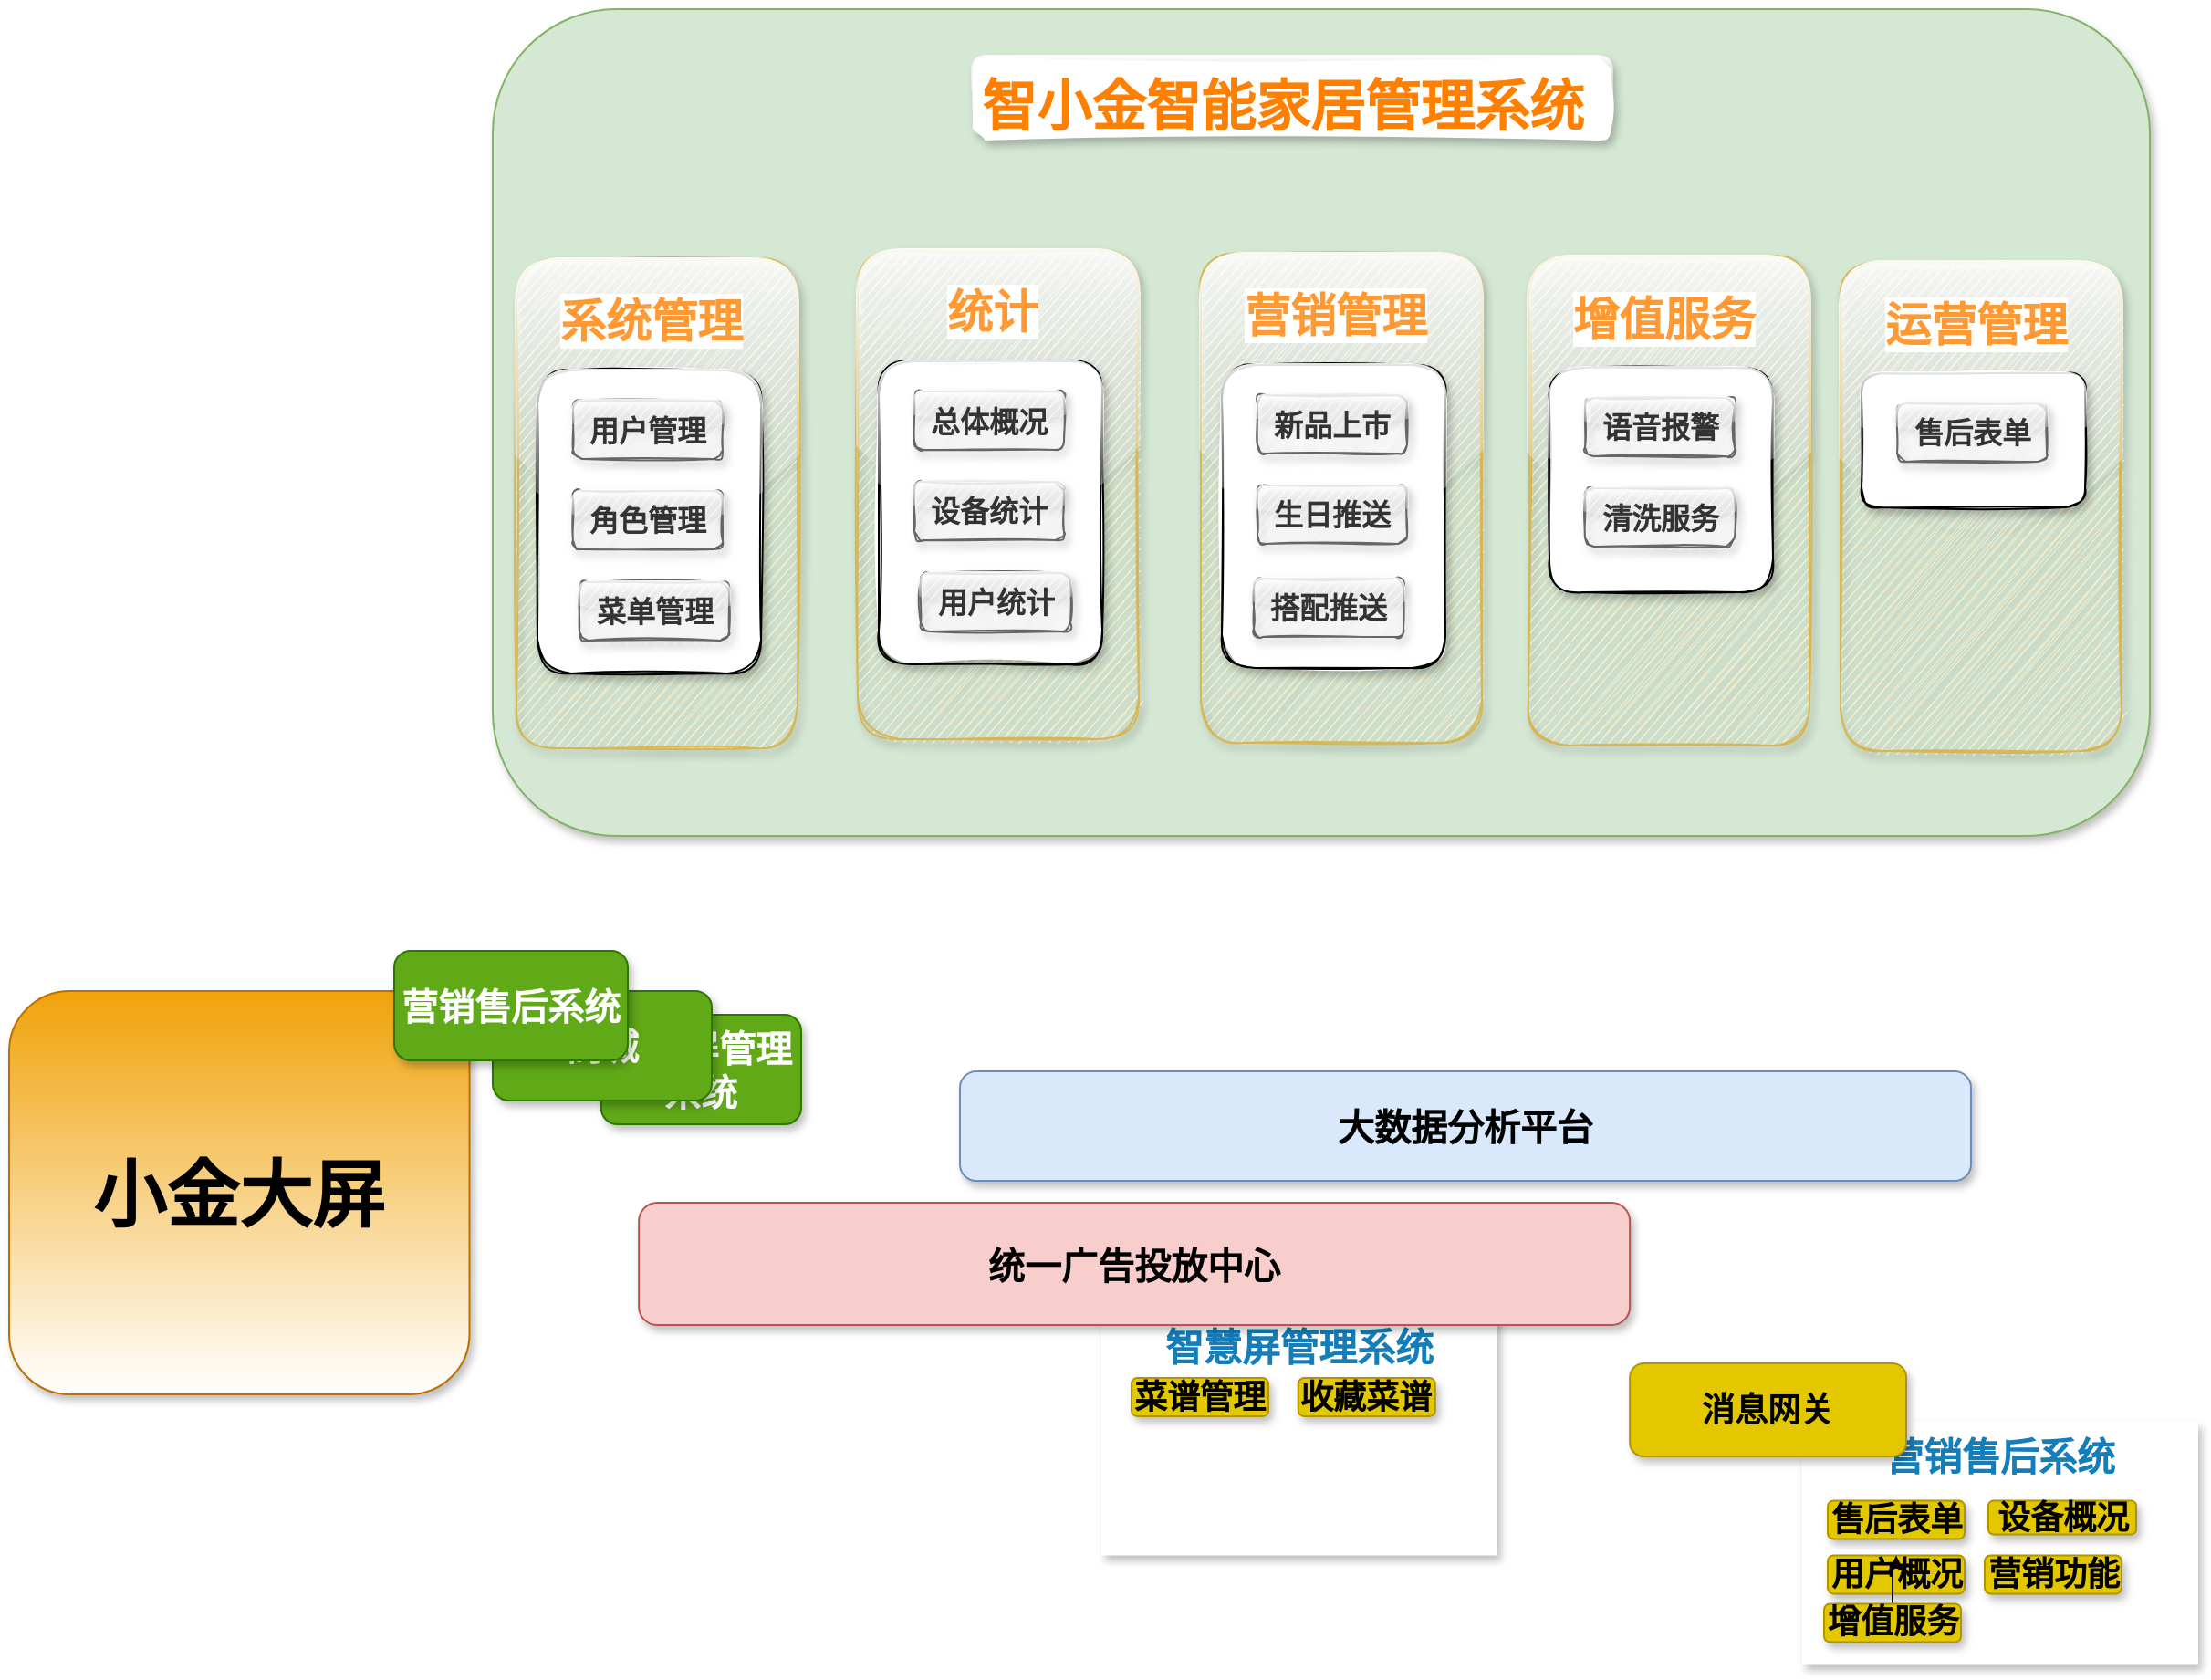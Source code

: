 <mxfile version="16.5.6" type="github">
  <diagram id="Ht1M8jgEwFfnCIfOTk4-" name="Page-1">
    <mxGraphModel dx="2551" dy="-55" grid="0" gridSize="10" guides="1" tooltips="1" connect="0" arrows="1" fold="1" page="1" pageScale="1" pageWidth="1169" pageHeight="827" math="0" shadow="0">
      <root>
        <mxCell id="0" />
        <mxCell id="1" parent="0" />
        <mxCell id="StkEX8WNFYKrYod38pFv-10" value="" style="rounded=1;whiteSpace=wrap;html=1;fillColor=#d5e8d4;strokeColor=#82b366;glass=0;shadow=1;" parent="1" vertex="1">
          <mxGeometry x="189" y="1099" width="908" height="453" as="geometry" />
        </mxCell>
        <mxCell id="StkEX8WNFYKrYod38pFv-2" value="智慧屏管理系统" style="rounded=1;whiteSpace=wrap;html=1;fontSize=20;fontStyle=1;labelBackgroundColor=none;labelBorderColor=none;shadow=1;glass=0;sketch=0;fillColor=#60a917;fontColor=#ffffff;strokeColor=#2D7600;" parent="1" vertex="1">
          <mxGeometry x="248.35" y="1650" width="109.65" height="60" as="geometry" />
        </mxCell>
        <mxCell id="StkEX8WNFYKrYod38pFv-3" value="商城" style="rounded=1;whiteSpace=wrap;html=1;fontSize=20;fontStyle=1;labelBackgroundColor=none;labelBorderColor=none;shadow=1;glass=0;sketch=0;fillColor=#60a917;fontColor=#ffffff;strokeColor=#2D7600;" parent="1" vertex="1">
          <mxGeometry x="189.0" y="1637" width="120" height="60" as="geometry" />
        </mxCell>
        <mxCell id="StkEX8WNFYKrYod38pFv-4" value="大数据分析平台" style="rounded=1;whiteSpace=wrap;html=1;fontSize=20;fontStyle=1;labelBackgroundColor=none;labelBorderColor=none;shadow=1;glass=0;sketch=0;fillColor=#dae8fc;strokeColor=#6c8ebf;" parent="1" vertex="1">
          <mxGeometry x="445" y="1681" width="554" height="60" as="geometry" />
        </mxCell>
        <mxCell id="StkEX8WNFYKrYod38pFv-5" value="小金大屏" style="rounded=1;whiteSpace=wrap;html=1;fontSize=40;fontStyle=1;labelBackgroundColor=none;labelBorderColor=none;shadow=1;glass=0;sketch=0;fillColor=#f0a30a;strokeColor=#BD7000;fontColor=#000000;gradientColor=#ffffff;" parent="1" vertex="1">
          <mxGeometry x="-76" y="1637" width="252.25" height="221" as="geometry" />
        </mxCell>
        <mxCell id="StkEX8WNFYKrYod38pFv-9" value="&lt;h1 style=&quot;font-size: 30px&quot;&gt;智小金智能家居管理系统&lt;/h1&gt;" style="text;html=1;strokeColor=none;fillColor=default;spacing=5;spacingTop=-20;whiteSpace=wrap;overflow=hidden;rounded=1;fontSize=30;labelBorderColor=none;labelBackgroundColor=none;fontStyle=0;shadow=1;glass=1;sketch=1;fontColor=#FF8000;" parent="1" vertex="1">
          <mxGeometry x="452" y="1125" width="350" height="46" as="geometry" />
        </mxCell>
        <mxCell id="StkEX8WNFYKrYod38pFv-11" value="营销售后系统" style="dashed=1;verticalAlign=top;fontStyle=1;fontColor=#147EBA;fontSize=21;strokeColor=none;shadow=1;" parent="1" vertex="1">
          <mxGeometry x="906.5" y="1873" width="217" height="133.25" as="geometry" />
        </mxCell>
        <mxCell id="StkEX8WNFYKrYod38pFv-12" value="售后表单" style="rounded=1;whiteSpace=wrap;html=1;fontSize=18;fontStyle=1;fillColor=#e3c800;strokeColor=#B09500;fontColor=#000000;shadow=1;" parent="1" vertex="1">
          <mxGeometry x="920.5" y="1916.25" width="75" height="21" as="geometry" />
        </mxCell>
        <mxCell id="StkEX8WNFYKrYod38pFv-13" value="设备概况" style="rounded=1;whiteSpace=wrap;html=1;fontSize=18;fontStyle=1;fillColor=#e3c800;strokeColor=#B09500;fontColor=#000000;shadow=1;" parent="1" vertex="1">
          <mxGeometry x="1008.5" y="1916.25" width="81" height="18.5" as="geometry" />
        </mxCell>
        <mxCell id="StkEX8WNFYKrYod38pFv-14" value="消息网关" style="rounded=1;whiteSpace=wrap;html=1;fontSize=18;fontStyle=1;fillColor=#e3c800;strokeColor=#B09500;fontColor=#000000;shadow=1;" parent="1" vertex="1">
          <mxGeometry x="812.08" y="1841" width="151.42" height="51" as="geometry" />
        </mxCell>
        <mxCell id="StkEX8WNFYKrYod38pFv-16" value="用户概况" style="rounded=1;whiteSpace=wrap;html=1;fontSize=18;fontStyle=1;fillColor=#e3c800;strokeColor=#B09500;fontColor=#000000;shadow=1;" parent="1" vertex="1">
          <mxGeometry x="920.5" y="1946.25" width="75" height="21" as="geometry" />
        </mxCell>
        <mxCell id="StkEX8WNFYKrYod38pFv-17" value="营销功能" style="rounded=1;whiteSpace=wrap;html=1;fontSize=18;fontStyle=1;fillColor=#e3c800;strokeColor=#B09500;fontColor=#000000;shadow=1;" parent="1" vertex="1">
          <mxGeometry x="1006.5" y="1946.25" width="75" height="21" as="geometry" />
        </mxCell>
        <mxCell id="StkEX8WNFYKrYod38pFv-19" style="edgeStyle=orthogonalEdgeStyle;rounded=0;orthogonalLoop=1;jettySize=auto;html=1;" parent="1" source="StkEX8WNFYKrYod38pFv-18" target="StkEX8WNFYKrYod38pFv-16" edge="1">
          <mxGeometry relative="1" as="geometry" />
        </mxCell>
        <mxCell id="StkEX8WNFYKrYod38pFv-18" value="增值服务" style="rounded=1;whiteSpace=wrap;html=1;fontSize=18;fontStyle=1;fillColor=#e3c800;strokeColor=#B09500;fontColor=#000000;shadow=1;" parent="1" vertex="1">
          <mxGeometry x="918.5" y="1972.75" width="75" height="21" as="geometry" />
        </mxCell>
        <mxCell id="StkEX8WNFYKrYod38pFv-26" value="智慧屏管理系统" style="dashed=1;verticalAlign=top;fontStyle=1;fontColor=#147EBA;fontSize=21;strokeColor=none;shadow=1;" parent="1" vertex="1">
          <mxGeometry x="522.5" y="1813" width="217" height="133.25" as="geometry" />
        </mxCell>
        <mxCell id="StkEX8WNFYKrYod38pFv-25" value="菜谱管理" style="rounded=1;whiteSpace=wrap;html=1;fontSize=18;fontStyle=1;fillColor=#e3c800;strokeColor=#B09500;fontColor=#000000;shadow=1;" parent="1" vertex="1">
          <mxGeometry x="539" y="1849" width="75" height="21" as="geometry" />
        </mxCell>
        <mxCell id="StkEX8WNFYKrYod38pFv-24" value="收藏菜谱" style="rounded=1;whiteSpace=wrap;html=1;fontSize=18;fontStyle=1;fillColor=#e3c800;strokeColor=#B09500;fontColor=#000000;shadow=1;" parent="1" vertex="1">
          <mxGeometry x="630.38" y="1849" width="75" height="21" as="geometry" />
        </mxCell>
        <mxCell id="StkEX8WNFYKrYod38pFv-28" value="统一广告投放中心" style="rounded=1;whiteSpace=wrap;html=1;fontSize=20;fontStyle=1;labelBackgroundColor=none;labelBorderColor=none;shadow=1;glass=0;sketch=0;fillColor=#f8cecc;strokeColor=#b85450;" parent="1" vertex="1">
          <mxGeometry x="269.08" y="1753" width="543" height="67" as="geometry" />
        </mxCell>
        <mxCell id="StkEX8WNFYKrYod38pFv-29" value="营销售后系统" style="rounded=1;whiteSpace=wrap;html=1;fontSize=20;fontStyle=1;labelBackgroundColor=none;labelBorderColor=none;shadow=1;glass=0;sketch=0;fillColor=#60a917;fontColor=#ffffff;strokeColor=#2D7600;" parent="1" vertex="1">
          <mxGeometry x="135.0" y="1615" width="128" height="60" as="geometry" />
        </mxCell>
        <mxCell id="MBSTme_2oMOcWK-TbNuE-2" value="" style="rounded=1;whiteSpace=wrap;html=1;fontSize=20;fillColor=#fff2cc;strokeColor=#d6b656;shadow=1;glass=1;sketch=1;" vertex="1" parent="1">
          <mxGeometry x="202" y="1236" width="154" height="268" as="geometry" />
        </mxCell>
        <mxCell id="MBSTme_2oMOcWK-TbNuE-5" value="" style="rounded=1;whiteSpace=wrap;html=1;fontSize=20;sketch=1;shadow=1;glass=1;" vertex="1" parent="1">
          <mxGeometry x="213.5" y="1297" width="122.5" height="166" as="geometry" />
        </mxCell>
        <mxCell id="MBSTme_2oMOcWK-TbNuE-1" value="用户管理" style="rounded=1;whiteSpace=wrap;html=1;fontSize=16;fontStyle=1;fillColor=#f5f5f5;strokeColor=#666666;fontColor=#333333;shadow=1;glass=1;sketch=1;" vertex="1" parent="1">
          <mxGeometry x="233" y="1313.5" width="82" height="32" as="geometry" />
        </mxCell>
        <mxCell id="MBSTme_2oMOcWK-TbNuE-4" value="系统管理" style="text;html=1;strokeColor=none;fillColor=none;align=center;verticalAlign=middle;whiteSpace=wrap;rounded=1;fontSize=25;fontStyle=1;labelBackgroundColor=default;labelBorderColor=none;glass=1;shadow=1;sketch=1;fontColor=#FF9933;" vertex="1" parent="1">
          <mxGeometry x="216" y="1254" width="120" height="30" as="geometry" />
        </mxCell>
        <mxCell id="MBSTme_2oMOcWK-TbNuE-6" value="角色管理" style="rounded=1;whiteSpace=wrap;html=1;fontSize=16;fontStyle=1;fillColor=#f5f5f5;strokeColor=#666666;fontColor=#333333;glass=1;shadow=1;sketch=1;" vertex="1" parent="1">
          <mxGeometry x="233" y="1363" width="82" height="32" as="geometry" />
        </mxCell>
        <mxCell id="MBSTme_2oMOcWK-TbNuE-7" value="菜单管理" style="rounded=1;whiteSpace=wrap;html=1;fontSize=16;fontStyle=1;fillColor=#f5f5f5;strokeColor=#666666;fontColor=#333333;glass=1;shadow=1;sketch=1;" vertex="1" parent="1">
          <mxGeometry x="236.5" y="1413" width="82" height="32" as="geometry" />
        </mxCell>
        <mxCell id="MBSTme_2oMOcWK-TbNuE-9" value="" style="rounded=1;whiteSpace=wrap;html=1;fontSize=20;fillColor=#fff2cc;strokeColor=#d6b656;shadow=1;glass=1;sketch=1;" vertex="1" parent="1">
          <mxGeometry x="389" y="1231" width="154" height="268" as="geometry" />
        </mxCell>
        <mxCell id="MBSTme_2oMOcWK-TbNuE-10" value="" style="rounded=1;whiteSpace=wrap;html=1;fontSize=20;sketch=1;shadow=1;glass=1;" vertex="1" parent="1">
          <mxGeometry x="400.5" y="1292" width="122.5" height="166" as="geometry" />
        </mxCell>
        <mxCell id="MBSTme_2oMOcWK-TbNuE-11" value="总体概况" style="rounded=1;whiteSpace=wrap;html=1;fontSize=16;fontStyle=1;fillColor=#f5f5f5;strokeColor=#666666;fontColor=#333333;shadow=1;glass=1;sketch=1;" vertex="1" parent="1">
          <mxGeometry x="420" y="1308.5" width="82" height="32" as="geometry" />
        </mxCell>
        <mxCell id="MBSTme_2oMOcWK-TbNuE-12" value="统计" style="text;html=1;strokeColor=none;fillColor=none;align=center;verticalAlign=middle;whiteSpace=wrap;rounded=1;fontSize=25;fontStyle=1;labelBackgroundColor=default;labelBorderColor=none;glass=1;shadow=1;sketch=1;fontColor=#FF9933;" vertex="1" parent="1">
          <mxGeometry x="403" y="1249" width="120" height="30" as="geometry" />
        </mxCell>
        <mxCell id="MBSTme_2oMOcWK-TbNuE-13" value="设备统计" style="rounded=1;whiteSpace=wrap;html=1;fontSize=16;fontStyle=1;fillColor=#f5f5f5;strokeColor=#666666;fontColor=#333333;glass=1;shadow=1;sketch=1;" vertex="1" parent="1">
          <mxGeometry x="420" y="1358" width="82" height="32" as="geometry" />
        </mxCell>
        <mxCell id="MBSTme_2oMOcWK-TbNuE-14" value="用户统计" style="rounded=1;whiteSpace=wrap;html=1;fontSize=16;fontStyle=1;fillColor=#f5f5f5;strokeColor=#666666;fontColor=#333333;glass=1;shadow=1;sketch=1;" vertex="1" parent="1">
          <mxGeometry x="423.5" y="1408" width="82" height="32" as="geometry" />
        </mxCell>
        <mxCell id="MBSTme_2oMOcWK-TbNuE-15" value="" style="rounded=1;whiteSpace=wrap;html=1;fontSize=20;fillColor=#fff2cc;strokeColor=#d6b656;shadow=1;glass=1;sketch=1;" vertex="1" parent="1">
          <mxGeometry x="577" y="1233" width="154" height="268" as="geometry" />
        </mxCell>
        <mxCell id="MBSTme_2oMOcWK-TbNuE-16" value="" style="rounded=1;whiteSpace=wrap;html=1;fontSize=20;sketch=1;shadow=1;glass=1;" vertex="1" parent="1">
          <mxGeometry x="588.5" y="1294" width="122.5" height="166" as="geometry" />
        </mxCell>
        <mxCell id="MBSTme_2oMOcWK-TbNuE-17" value="新品上市" style="rounded=1;whiteSpace=wrap;html=1;fontSize=16;fontStyle=1;fillColor=#f5f5f5;strokeColor=#666666;fontColor=#333333;shadow=1;glass=1;sketch=1;" vertex="1" parent="1">
          <mxGeometry x="608" y="1310.5" width="82" height="32" as="geometry" />
        </mxCell>
        <mxCell id="MBSTme_2oMOcWK-TbNuE-18" value="营销管理" style="text;html=1;strokeColor=none;fillColor=none;align=center;verticalAlign=middle;whiteSpace=wrap;rounded=1;fontSize=25;fontStyle=1;labelBackgroundColor=default;labelBorderColor=none;glass=1;shadow=1;sketch=1;fontColor=#FF9933;" vertex="1" parent="1">
          <mxGeometry x="591" y="1251" width="120" height="30" as="geometry" />
        </mxCell>
        <mxCell id="MBSTme_2oMOcWK-TbNuE-19" value="生日推送" style="rounded=1;whiteSpace=wrap;html=1;fontSize=16;fontStyle=1;fillColor=#f5f5f5;strokeColor=#666666;fontColor=#333333;glass=1;shadow=1;sketch=1;" vertex="1" parent="1">
          <mxGeometry x="608" y="1360" width="82" height="32" as="geometry" />
        </mxCell>
        <mxCell id="MBSTme_2oMOcWK-TbNuE-20" value="搭配推送" style="rounded=1;whiteSpace=wrap;html=1;fontSize=16;fontStyle=1;fillColor=#f5f5f5;strokeColor=#666666;fontColor=#333333;glass=1;shadow=1;sketch=1;" vertex="1" parent="1">
          <mxGeometry x="606" y="1411" width="82" height="32" as="geometry" />
        </mxCell>
        <mxCell id="MBSTme_2oMOcWK-TbNuE-21" value="" style="rounded=1;whiteSpace=wrap;html=1;fontSize=20;fillColor=#fff2cc;strokeColor=#d6b656;shadow=1;glass=1;sketch=1;" vertex="1" parent="1">
          <mxGeometry x="756.5" y="1234.5" width="154" height="268" as="geometry" />
        </mxCell>
        <mxCell id="MBSTme_2oMOcWK-TbNuE-22" value="" style="rounded=1;whiteSpace=wrap;html=1;fontSize=20;sketch=1;shadow=1;glass=1;" vertex="1" parent="1">
          <mxGeometry x="768" y="1295.5" width="122.5" height="123" as="geometry" />
        </mxCell>
        <mxCell id="MBSTme_2oMOcWK-TbNuE-23" value="语音报警" style="rounded=1;whiteSpace=wrap;html=1;fontSize=16;fontStyle=1;fillColor=#f5f5f5;strokeColor=#666666;fontColor=#333333;shadow=1;glass=1;sketch=1;" vertex="1" parent="1">
          <mxGeometry x="787.5" y="1312" width="82" height="32" as="geometry" />
        </mxCell>
        <mxCell id="MBSTme_2oMOcWK-TbNuE-24" value="增值服务" style="text;html=1;strokeColor=none;fillColor=none;align=center;verticalAlign=middle;whiteSpace=wrap;rounded=1;fontSize=25;fontStyle=1;labelBackgroundColor=default;labelBorderColor=none;glass=1;shadow=1;sketch=1;fontColor=#FF9933;" vertex="1" parent="1">
          <mxGeometry x="770.5" y="1252.5" width="120" height="30" as="geometry" />
        </mxCell>
        <mxCell id="MBSTme_2oMOcWK-TbNuE-25" value="清洗服务" style="rounded=1;whiteSpace=wrap;html=1;fontSize=16;fontStyle=1;fillColor=#f5f5f5;strokeColor=#666666;fontColor=#333333;glass=1;shadow=1;sketch=1;" vertex="1" parent="1">
          <mxGeometry x="787.5" y="1361.5" width="82" height="32" as="geometry" />
        </mxCell>
        <mxCell id="MBSTme_2oMOcWK-TbNuE-27" value="" style="rounded=1;whiteSpace=wrap;html=1;fontSize=20;fillColor=#fff2cc;strokeColor=#d6b656;shadow=1;glass=1;sketch=1;" vertex="1" parent="1">
          <mxGeometry x="927.5" y="1237.5" width="154" height="268" as="geometry" />
        </mxCell>
        <mxCell id="MBSTme_2oMOcWK-TbNuE-28" value="" style="rounded=1;whiteSpace=wrap;html=1;fontSize=20;sketch=1;shadow=1;glass=1;" vertex="1" parent="1">
          <mxGeometry x="939" y="1298.5" width="122.5" height="73.5" as="geometry" />
        </mxCell>
        <mxCell id="MBSTme_2oMOcWK-TbNuE-29" value="售后表单" style="rounded=1;whiteSpace=wrap;html=1;fontSize=16;fontStyle=1;fillColor=#f5f5f5;strokeColor=#666666;fontColor=#333333;shadow=1;glass=1;sketch=1;" vertex="1" parent="1">
          <mxGeometry x="958.5" y="1315" width="82" height="32" as="geometry" />
        </mxCell>
        <mxCell id="MBSTme_2oMOcWK-TbNuE-30" value="运营管理" style="text;html=1;strokeColor=none;fillColor=none;align=center;verticalAlign=middle;whiteSpace=wrap;rounded=1;fontSize=25;fontStyle=1;labelBackgroundColor=default;labelBorderColor=none;glass=1;shadow=1;sketch=1;fontColor=#FF9933;" vertex="1" parent="1">
          <mxGeometry x="941.5" y="1255.5" width="120" height="30" as="geometry" />
        </mxCell>
      </root>
    </mxGraphModel>
  </diagram>
</mxfile>

